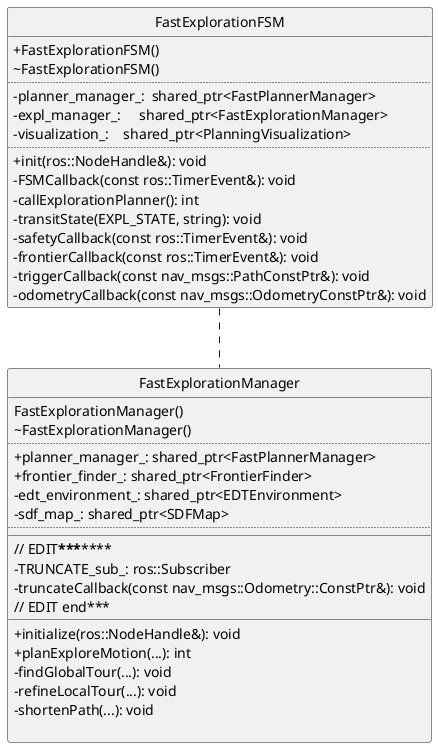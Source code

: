 @startuml
skinparam monochrome true
hide circle
skinparam classAttributeIconSize 0



/'
class FastExplorationFSM {
    -planner_manager_:  shared_ptr<FastPlannerManager>
    -expl_manager_:     shared_ptr<FastExplorationManager>
    -visualization_:    shared_ptr<PlanningVisualization>

    -fp_: shared_ptr<FSMParam>
    -fd_: shared_ptr<FSMData>
    -state_: EXPL_STATE

    -classic_: bool

    -node_: ros::NodeHandle
    -exec_timer_, safety_timer_, vis_timer_, frontier_timer_: ros::Timer
    -trigger_sub_, odom_sub_: ros::Subscriber
    -replan_pub_, new_pub_, bspline_pub_: ros::Publisher

    -callExplorationPlanner(): int
    -transitState(EXPL_STATE, string): void

    -FSMCallback(const ros::TimerEvent&): void
    -safetyCallback(const ros::TimerEvent&): void
    -frontierCallback(const ros::TimerEvent&): void
    -triggerCallback(const nav_msgs::PathConstPtr&): void
    -odometryCallback(const nav_msgs::OdometryConstPtr&): void
    -visualize(): void
    -clearVisMarker(): void
    +FastExplorationFSM()
    ~FastExplorationFSM()
    +init(ros::NodeHandle&): void
}

' As shared objects
class FastExplorationManager {
    FastExplorationManager()
    ~FastExplorationManager()

    +initialize(ros::NodeHandle&): void
    +int planExploreMotion(const Vector3d&, const Vector3d&, const Vector3d&, const Vector3d&);
    +int classicFrontier(const Vector3d&, const double&);
    +int rapidFrontier(const Vector3d&, const Vector3d&, const double&, bool&);

    +ed_: shared_ptr<ExplorationData>
    +ep_: shared_ptr<ExplorationParam>
    +planner_manager_: shared_ptr<FastPlannerManager>
    +frontier_finder_: shared_ptr<FrontierFinder>
    +Ptr: typedef shared_ptr<FastExplorationManager>

    // EDIT*******************
    -TRUNCATE_sub_: ros::Subscriber
    -truncateCallback(const nav_msgs::Odometry::ConstPtr&): void
    // EDIT end***

    -edt_environment_: shared_ptr<EDTEnvironment>
    -sdf_map_: shared_ptr<SDFMap>


    -findGlobalTour(const Vector3d&, const Vector3d&, const Vector3d, vector<int>&): void
    -refineLocalTour(const Vector3d&, const Vector3d&, const Vector3d&, const vector<vector<Vector3d>>&,\nconst vector<vector<double>>&, vector<Vector3d>&, vector<double>&: void
    -shortenPath(vector<Vector3d>&): void
}

class FastPlannerManager {
    'String data
    'void methods()
}

class PlanningVisualization {
    'String data
    'void methods()
}



FastExplorationFSM o-- FastPlannerManager
FastExplorationFSM o-- FastExplorationManager
FastExplorationFSM o-- PlanningVisualization

FastExplorationManager o-- FastPlannerManager
FastExplorationManager o-- FrontierFinder

FastPlannerManager o-- FastPlannerManager'/



'package "Exploration node" <<Frame>> #DDDDDD {


class FastExplorationFSM {
    +FastExplorationFSM()
    ~FastExplorationFSM()
    ..
    -planner_manager_:  shared_ptr<FastPlannerManager>
    -expl_manager_:     shared_ptr<FastExplorationManager>
    -visualization_:    shared_ptr<PlanningVisualization>
    ..
    +init(ros::NodeHandle&): void
    -FSMCallback(const ros::TimerEvent&): void
    -callExplorationPlanner(): int
    -transitState(EXPL_STATE, string): void
    -safetyCallback(const ros::TimerEvent&): void
    -frontierCallback(const ros::TimerEvent&): void
    -triggerCallback(const nav_msgs::PathConstPtr&): void
    -odometryCallback(const nav_msgs::OdometryConstPtr&): void
}


class FastExplorationManager {
    FastExplorationManager()
    ~FastExplorationManager()
    ..
    +planner_manager_: shared_ptr<FastPlannerManager>
    +frontier_finder_: shared_ptr<FrontierFinder>
    -edt_environment_: shared_ptr<EDTEnvironment>
    -sdf_map_: shared_ptr<SDFMap>
    ..
    __
    // EDIT*******************
    -TRUNCATE_sub_: ros::Subscriber
    -truncateCallback(const nav_msgs::Odometry::ConstPtr&): void
    // EDIT end***
    __
    +initialize(ros::NodeHandle&): void
    +planExploreMotion(...): int
    -findGlobalTour(...): void
    -refineLocalTour(...): void
    -shortenPath(...): void

}

FastExplorationFSM -. FastExplorationManager

'}




@enduml